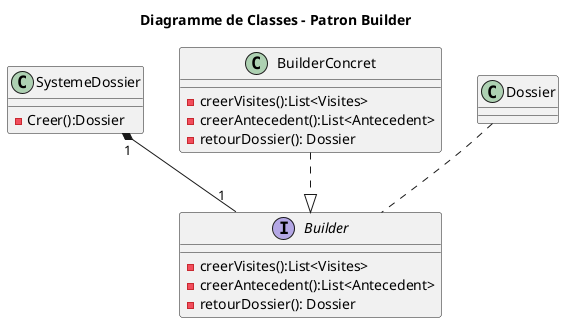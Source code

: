 @startuml builderclasses

title "Diagramme de Classes - Patron Builder"


' class EmployeRAMQ{}

' abstract Utilisateur{}


class SystemeDossier{
    -Creer():Dossier
}

Interface Builder{
    - creerVisites():List<Visites>
    - creerAntecedent():List<Antecedent>
    - retourDossier(): Dossier
}

class BuilderConcret{
    - creerVisites():List<Visites>
    - creerAntecedent():List<Antecedent>
    - retourDossier(): Dossier
}

class Dossier{}

SystemeDossier "1" *-- "1" Builder
BuilderConcret ..|> Builder
Dossier .. Builder


@enduml